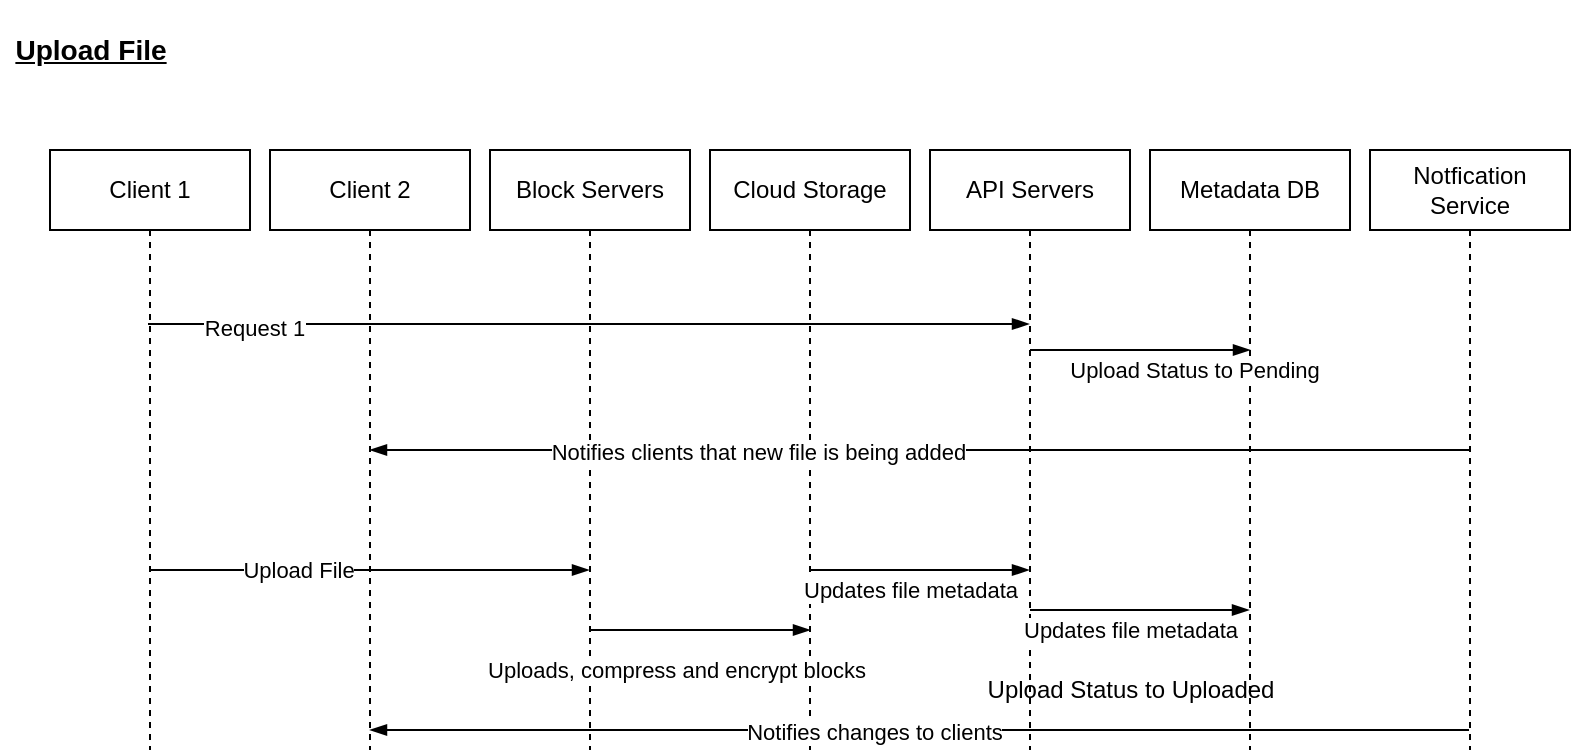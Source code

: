 <mxfile version="20.0.1" type="device" pages="2"><diagram id="kgpKYQtTHZ0yAKxKKP6v" name="Page-1"><mxGraphModel dx="946" dy="1714" grid="1" gridSize="10" guides="1" tooltips="1" connect="1" arrows="1" fold="1" page="1" pageScale="1" pageWidth="850" pageHeight="1100" math="0" shadow="0"><root><mxCell id="0"/><mxCell id="1" parent="0"/><mxCell id="G847AgMAGvxUblZ2_MiP-1" value="Client 1" style="shape=umlLifeline;perimeter=lifelinePerimeter;whiteSpace=wrap;html=1;container=1;collapsible=0;recursiveResize=0;outlineConnect=0;" vertex="1" parent="1"><mxGeometry x="30" y="60" width="100" height="300" as="geometry"/></mxCell><mxCell id="G847AgMAGvxUblZ2_MiP-16" value="" style="edgeStyle=elbowEdgeStyle;fontSize=12;html=1;endArrow=blockThin;endFill=1;rounded=0;" edge="1" parent="G847AgMAGvxUblZ2_MiP-1" target="G847AgMAGvxUblZ2_MiP-4"><mxGeometry width="160" relative="1" as="geometry"><mxPoint x="50" y="210" as="sourcePoint"/><mxPoint x="210" y="210" as="targetPoint"/><Array as="points"><mxPoint x="190" y="210"/></Array></mxGeometry></mxCell><mxCell id="G847AgMAGvxUblZ2_MiP-17" value="Upload File" style="edgeLabel;html=1;align=center;verticalAlign=middle;resizable=0;points=[];" vertex="1" connectable="0" parent="G847AgMAGvxUblZ2_MiP-16"><mxGeometry x="-0.326" relative="1" as="geometry"><mxPoint as="offset"/></mxGeometry></mxCell><mxCell id="G847AgMAGvxUblZ2_MiP-2" value="&lt;h3&gt;&lt;u&gt;Upload File&lt;/u&gt;&lt;/h3&gt;" style="text;html=1;align=center;verticalAlign=middle;resizable=0;points=[];autosize=1;strokeColor=none;fillColor=none;" vertex="1" parent="1"><mxGeometry x="5" y="-15" width="90" height="50" as="geometry"/></mxCell><mxCell id="G847AgMAGvxUblZ2_MiP-3" value="Client 2" style="shape=umlLifeline;perimeter=lifelinePerimeter;whiteSpace=wrap;html=1;container=1;collapsible=0;recursiveResize=0;outlineConnect=0;" vertex="1" parent="1"><mxGeometry x="140" y="60" width="100" height="300" as="geometry"/></mxCell><mxCell id="G847AgMAGvxUblZ2_MiP-9" value="" style="edgeStyle=elbowEdgeStyle;fontSize=12;html=1;endArrow=blockThin;endFill=1;rounded=0;" edge="1" parent="G847AgMAGvxUblZ2_MiP-3" target="G847AgMAGvxUblZ2_MiP-6"><mxGeometry width="160" relative="1" as="geometry"><mxPoint x="-61" y="87" as="sourcePoint"/><mxPoint x="99" y="87" as="targetPoint"/><Array as="points"><mxPoint x="350" y="100"/></Array></mxGeometry></mxCell><mxCell id="G847AgMAGvxUblZ2_MiP-15" value="Request 1" style="edgeLabel;html=1;align=center;verticalAlign=middle;resizable=0;points=[];" vertex="1" connectable="0" parent="G847AgMAGvxUblZ2_MiP-9"><mxGeometry x="-0.759" y="-2" relative="1" as="geometry"><mxPoint as="offset"/></mxGeometry></mxCell><mxCell id="G847AgMAGvxUblZ2_MiP-4" value="Block Servers" style="shape=umlLifeline;perimeter=lifelinePerimeter;whiteSpace=wrap;html=1;container=1;collapsible=0;recursiveResize=0;outlineConnect=0;" vertex="1" parent="1"><mxGeometry x="250" y="60" width="100" height="300" as="geometry"/></mxCell><mxCell id="G847AgMAGvxUblZ2_MiP-5" value="Cloud Storage" style="shape=umlLifeline;perimeter=lifelinePerimeter;whiteSpace=wrap;html=1;container=1;collapsible=0;recursiveResize=0;outlineConnect=0;" vertex="1" parent="1"><mxGeometry x="360" y="60" width="100" height="300" as="geometry"/></mxCell><mxCell id="G847AgMAGvxUblZ2_MiP-18" value="" style="edgeStyle=elbowEdgeStyle;fontSize=12;html=1;endArrow=blockThin;endFill=1;rounded=0;" edge="1" parent="G847AgMAGvxUblZ2_MiP-5" source="G847AgMAGvxUblZ2_MiP-4"><mxGeometry width="160" relative="1" as="geometry"><mxPoint x="-110" y="240" as="sourcePoint"/><mxPoint x="50" y="240" as="targetPoint"/><Array as="points"><mxPoint x="-10" y="240"/></Array></mxGeometry></mxCell><mxCell id="G847AgMAGvxUblZ2_MiP-19" value="Uploads, compress and encrypt blocks" style="edgeLabel;html=1;align=center;verticalAlign=middle;resizable=0;points=[];" vertex="1" connectable="0" parent="G847AgMAGvxUblZ2_MiP-18"><mxGeometry x="-0.249" relative="1" as="geometry"><mxPoint x="1" y="20" as="offset"/></mxGeometry></mxCell><mxCell id="G847AgMAGvxUblZ2_MiP-20" value="" style="edgeStyle=elbowEdgeStyle;fontSize=12;html=1;endArrow=blockThin;endFill=1;rounded=0;" edge="1" parent="G847AgMAGvxUblZ2_MiP-5" target="G847AgMAGvxUblZ2_MiP-6"><mxGeometry width="160" relative="1" as="geometry"><mxPoint x="50" y="210" as="sourcePoint"/><mxPoint x="210" y="210" as="targetPoint"/><Array as="points"><mxPoint x="100" y="210"/></Array></mxGeometry></mxCell><mxCell id="G847AgMAGvxUblZ2_MiP-21" value="Updates file metadata" style="edgeLabel;html=1;align=center;verticalAlign=middle;resizable=0;points=[];" vertex="1" connectable="0" parent="G847AgMAGvxUblZ2_MiP-20"><mxGeometry x="-0.397" y="2" relative="1" as="geometry"><mxPoint x="17" y="12" as="offset"/></mxGeometry></mxCell><mxCell id="G847AgMAGvxUblZ2_MiP-6" value="API Servers" style="shape=umlLifeline;perimeter=lifelinePerimeter;whiteSpace=wrap;html=1;container=1;collapsible=0;recursiveResize=0;outlineConnect=0;" vertex="1" parent="1"><mxGeometry x="470" y="60" width="100" height="300" as="geometry"/></mxCell><mxCell id="G847AgMAGvxUblZ2_MiP-7" value="Metadata DB" style="shape=umlLifeline;perimeter=lifelinePerimeter;whiteSpace=wrap;html=1;container=1;collapsible=0;recursiveResize=0;outlineConnect=0;" vertex="1" parent="1"><mxGeometry x="580" y="60" width="100" height="300" as="geometry"/></mxCell><mxCell id="G847AgMAGvxUblZ2_MiP-11" value="" style="edgeStyle=elbowEdgeStyle;fontSize=12;html=1;endArrow=blockThin;endFill=1;rounded=0;" edge="1" parent="G847AgMAGvxUblZ2_MiP-7" source="G847AgMAGvxUblZ2_MiP-6"><mxGeometry width="160" relative="1" as="geometry"><mxPoint x="-50" y="100" as="sourcePoint"/><mxPoint x="50" y="100" as="targetPoint"/><Array as="points"><mxPoint x="-30" y="120"/></Array></mxGeometry></mxCell><mxCell id="G847AgMAGvxUblZ2_MiP-12" value="Upload Status to Pending" style="edgeLabel;html=1;align=center;verticalAlign=middle;resizable=0;points=[];" vertex="1" connectable="0" parent="G847AgMAGvxUblZ2_MiP-11"><mxGeometry x="-0.231" y="1" relative="1" as="geometry"><mxPoint x="39" y="11" as="offset"/></mxGeometry></mxCell><mxCell id="G847AgMAGvxUblZ2_MiP-22" value="" style="edgeStyle=elbowEdgeStyle;fontSize=12;html=1;endArrow=blockThin;endFill=1;rounded=0;" edge="1" parent="G847AgMAGvxUblZ2_MiP-7"><mxGeometry width="160" relative="1" as="geometry"><mxPoint x="-60" y="230" as="sourcePoint"/><mxPoint x="49.5" y="230" as="targetPoint"/><Array as="points"><mxPoint x="-10" y="230"/></Array></mxGeometry></mxCell><mxCell id="G847AgMAGvxUblZ2_MiP-23" value="Updates file metadata" style="edgeLabel;html=1;align=center;verticalAlign=middle;resizable=0;points=[];" vertex="1" connectable="0" parent="G847AgMAGvxUblZ2_MiP-22"><mxGeometry x="-0.397" y="2" relative="1" as="geometry"><mxPoint x="17" y="12" as="offset"/></mxGeometry></mxCell><mxCell id="G847AgMAGvxUblZ2_MiP-8" value="Notfication Service" style="shape=umlLifeline;perimeter=lifelinePerimeter;whiteSpace=wrap;html=1;container=1;collapsible=0;recursiveResize=0;outlineConnect=0;" vertex="1" parent="1"><mxGeometry x="690" y="60" width="100" height="300" as="geometry"/></mxCell><mxCell id="G847AgMAGvxUblZ2_MiP-13" value="" style="edgeStyle=elbowEdgeStyle;fontSize=12;html=1;endArrow=blockThin;endFill=1;rounded=0;" edge="1" parent="1" source="G847AgMAGvxUblZ2_MiP-8" target="G847AgMAGvxUblZ2_MiP-3"><mxGeometry width="160" relative="1" as="geometry"><mxPoint x="340" y="290" as="sourcePoint"/><mxPoint x="500" y="290" as="targetPoint"/></mxGeometry></mxCell><mxCell id="G847AgMAGvxUblZ2_MiP-14" value="Notifies clients that new file is being added" style="edgeLabel;html=1;align=center;verticalAlign=middle;resizable=0;points=[];" vertex="1" connectable="0" parent="G847AgMAGvxUblZ2_MiP-13"><mxGeometry x="0.293" y="1" relative="1" as="geometry"><mxPoint as="offset"/></mxGeometry></mxCell><mxCell id="G847AgMAGvxUblZ2_MiP-24" value="Upload Status to Uploaded" style="text;html=1;align=center;verticalAlign=middle;resizable=0;points=[];autosize=1;strokeColor=none;fillColor=none;" vertex="1" parent="1"><mxGeometry x="490" y="320" width="160" height="20" as="geometry"/></mxCell><mxCell id="G847AgMAGvxUblZ2_MiP-25" value="" style="edgeStyle=elbowEdgeStyle;fontSize=12;html=1;endArrow=blockThin;endFill=1;rounded=0;" edge="1" parent="1" source="G847AgMAGvxUblZ2_MiP-8" target="G847AgMAGvxUblZ2_MiP-3"><mxGeometry width="160" relative="1" as="geometry"><mxPoint x="550" y="400" as="sourcePoint"/><mxPoint x="70" y="370" as="targetPoint"/><Array as="points"><mxPoint x="550" y="350"/><mxPoint x="190" y="360"/><mxPoint x="700" y="330"/></Array></mxGeometry></mxCell><mxCell id="G847AgMAGvxUblZ2_MiP-26" value="Notifies changes to clients" style="edgeLabel;html=1;align=center;verticalAlign=middle;resizable=0;points=[];" vertex="1" connectable="0" parent="G847AgMAGvxUblZ2_MiP-25"><mxGeometry x="0.082" y="1" relative="1" as="geometry"><mxPoint as="offset"/></mxGeometry></mxCell></root></mxGraphModel></diagram><diagram id="CrfeWsPURcA1vlrR0RFW" name="Page-2"><mxGraphModel dx="946" dy="1714" grid="1" gridSize="10" guides="1" tooltips="1" connect="1" arrows="1" fold="1" page="1" pageScale="1" pageWidth="850" pageHeight="1100" math="0" shadow="0"><root><mxCell id="0"/><mxCell id="1" parent="0"/><mxCell id="wQ3cN_IGkqFwpMIb6k51-1" value="Client 2" style="shape=umlLifeline;perimeter=lifelinePerimeter;whiteSpace=wrap;html=1;container=1;collapsible=0;recursiveResize=0;outlineConnect=0;" vertex="1" parent="1"><mxGeometry x="30" y="60" width="100" height="300" as="geometry"/></mxCell><mxCell id="wQ3cN_IGkqFwpMIb6k51-26" value="" style="edgeStyle=elbowEdgeStyle;fontSize=12;html=1;endArrow=blockThin;endFill=1;rounded=0;" edge="1" parent="wQ3cN_IGkqFwpMIb6k51-1" target="wQ3cN_IGkqFwpMIb6k51-13"><mxGeometry width="160" relative="1" as="geometry"><mxPoint x="50" y="80" as="sourcePoint"/><mxPoint x="210" y="80" as="targetPoint"/><Array as="points"><mxPoint x="410" y="80"/></Array></mxGeometry></mxCell><mxCell id="wQ3cN_IGkqFwpMIb6k51-27" value="Fetch file metadata" style="edgeLabel;html=1;align=center;verticalAlign=middle;resizable=0;points=[];" vertex="1" connectable="0" parent="wQ3cN_IGkqFwpMIb6k51-26"><mxGeometry x="-0.24" y="2" relative="1" as="geometry"><mxPoint y="1" as="offset"/></mxGeometry></mxCell><mxCell id="wQ3cN_IGkqFwpMIb6k51-41" value="" style="edgeStyle=elbowEdgeStyle;fontSize=12;html=1;endArrow=blockThin;endFill=1;rounded=0;" edge="1" parent="wQ3cN_IGkqFwpMIb6k51-1"><mxGeometry width="160" relative="1" as="geometry"><mxPoint x="210" y="270" as="sourcePoint"/><mxPoint x="60" y="270" as="targetPoint"/><Array as="points"><mxPoint x="140.5" y="270"/></Array></mxGeometry></mxCell><mxCell id="wQ3cN_IGkqFwpMIb6k51-42" value="Return&amp;nbsp; Blocks" style="edgeLabel;html=1;align=center;verticalAlign=middle;resizable=0;points=[];" vertex="1" connectable="0" parent="wQ3cN_IGkqFwpMIb6k51-41"><mxGeometry x="0.129" y="4" relative="1" as="geometry"><mxPoint x="6" y="1" as="offset"/></mxGeometry></mxCell><mxCell id="wQ3cN_IGkqFwpMIb6k51-7" value="Block Servers" style="shape=umlLifeline;perimeter=lifelinePerimeter;whiteSpace=wrap;html=1;container=1;collapsible=0;recursiveResize=0;outlineConnect=0;" vertex="1" parent="1"><mxGeometry x="210" y="60" width="100" height="300" as="geometry"/></mxCell><mxCell id="wQ3cN_IGkqFwpMIb6k51-8" value="Cloud Storage" style="shape=umlLifeline;perimeter=lifelinePerimeter;whiteSpace=wrap;html=1;container=1;collapsible=0;recursiveResize=0;outlineConnect=0;" vertex="1" parent="1"><mxGeometry x="360" y="60" width="100" height="300" as="geometry"/></mxCell><mxCell id="wQ3cN_IGkqFwpMIb6k51-13" value="API Servers" style="shape=umlLifeline;perimeter=lifelinePerimeter;whiteSpace=wrap;html=1;container=1;collapsible=0;recursiveResize=0;outlineConnect=0;" vertex="1" parent="1"><mxGeometry x="470" y="60" width="100" height="300" as="geometry"/></mxCell><mxCell id="wQ3cN_IGkqFwpMIb6k51-28" value="" style="edgeStyle=elbowEdgeStyle;fontSize=12;html=1;endArrow=blockThin;endFill=1;rounded=0;" edge="1" parent="wQ3cN_IGkqFwpMIb6k51-13" source="wQ3cN_IGkqFwpMIb6k51-13"><mxGeometry width="160" relative="1" as="geometry"><mxPoint x="70" y="100" as="sourcePoint"/><mxPoint x="160" y="100" as="targetPoint"/><Array as="points"><mxPoint x="80" y="100"/></Array></mxGeometry></mxCell><mxCell id="wQ3cN_IGkqFwpMIb6k51-29" value="Get changes" style="edgeLabel;html=1;align=center;verticalAlign=middle;resizable=0;points=[];" vertex="1" connectable="0" parent="wQ3cN_IGkqFwpMIb6k51-28"><mxGeometry x="-0.176" y="3" relative="1" as="geometry"><mxPoint x="1" y="1" as="offset"/></mxGeometry></mxCell><mxCell id="wQ3cN_IGkqFwpMIb6k51-14" value="Metadata DB" style="shape=umlLifeline;perimeter=lifelinePerimeter;whiteSpace=wrap;html=1;container=1;collapsible=0;recursiveResize=0;outlineConnect=0;" vertex="1" parent="1"><mxGeometry x="580" y="60" width="100" height="300" as="geometry"/></mxCell><mxCell id="wQ3cN_IGkqFwpMIb6k51-19" value="Notfication Service" style="shape=umlLifeline;perimeter=lifelinePerimeter;whiteSpace=wrap;html=1;container=1;collapsible=0;recursiveResize=0;outlineConnect=0;" vertex="1" parent="1"><mxGeometry x="690" y="60" width="100" height="300" as="geometry"/></mxCell><mxCell id="wQ3cN_IGkqFwpMIb6k51-25" value="&lt;h3&gt;&lt;u&gt;Download File&lt;/u&gt;&lt;/h3&gt;" style="text;html=1;align=center;verticalAlign=middle;resizable=0;points=[];autosize=1;strokeColor=none;fillColor=none;" vertex="1" parent="1"><mxGeometry x="5" y="-5" width="110" height="50" as="geometry"/></mxCell><mxCell id="wQ3cN_IGkqFwpMIb6k51-30" value="" style="edgeStyle=elbowEdgeStyle;fontSize=12;html=1;endArrow=blockThin;endFill=1;rounded=0;" edge="1" parent="1" source="wQ3cN_IGkqFwpMIb6k51-14" target="wQ3cN_IGkqFwpMIb6k51-13"><mxGeometry width="160" relative="1" as="geometry"><mxPoint x="529.5" y="190" as="sourcePoint"/><mxPoint x="640" y="190" as="targetPoint"/><Array as="points"><mxPoint x="610" y="180"/><mxPoint x="560" y="190"/></Array></mxGeometry></mxCell><mxCell id="wQ3cN_IGkqFwpMIb6k51-31" value="return changes" style="edgeLabel;html=1;align=center;verticalAlign=middle;resizable=0;points=[];" vertex="1" connectable="0" parent="wQ3cN_IGkqFwpMIb6k51-30"><mxGeometry x="-0.176" y="3" relative="1" as="geometry"><mxPoint x="-14" y="-3" as="offset"/></mxGeometry></mxCell><mxCell id="wQ3cN_IGkqFwpMIb6k51-32" value="" style="edgeStyle=elbowEdgeStyle;fontSize=12;html=1;endArrow=blockThin;endFill=1;rounded=0;" edge="1" parent="1" source="wQ3cN_IGkqFwpMIb6k51-13" target="wQ3cN_IGkqFwpMIb6k51-1"><mxGeometry width="160" relative="1" as="geometry"><mxPoint x="340" y="230" as="sourcePoint"/><mxPoint x="500" y="230" as="targetPoint"/></mxGeometry></mxCell><mxCell id="wQ3cN_IGkqFwpMIb6k51-33" value="Return changes" style="edgeLabel;html=1;align=center;verticalAlign=middle;resizable=0;points=[];" vertex="1" connectable="0" parent="wQ3cN_IGkqFwpMIb6k51-32"><mxGeometry x="-0.325" y="2" relative="1" as="geometry"><mxPoint x="1" as="offset"/></mxGeometry></mxCell><mxCell id="wQ3cN_IGkqFwpMIb6k51-34" value="" style="edgeStyle=elbowEdgeStyle;fontSize=12;html=1;endArrow=blockThin;endFill=1;rounded=0;" edge="1" parent="1" target="wQ3cN_IGkqFwpMIb6k51-7"><mxGeometry width="160" relative="1" as="geometry"><mxPoint x="80" y="260" as="sourcePoint"/><mxPoint x="240" y="260" as="targetPoint"/><Array as="points"><mxPoint x="200" y="260"/></Array></mxGeometry></mxCell><mxCell id="wQ3cN_IGkqFwpMIb6k51-35" value="Download File" style="edgeLabel;html=1;align=center;verticalAlign=middle;resizable=0;points=[];" vertex="1" connectable="0" parent="wQ3cN_IGkqFwpMIb6k51-34"><mxGeometry x="-0.153" y="2" relative="1" as="geometry"><mxPoint y="1" as="offset"/></mxGeometry></mxCell><mxCell id="wQ3cN_IGkqFwpMIb6k51-36" value="" style="edgeStyle=elbowEdgeStyle;fontSize=12;html=1;endArrow=blockThin;endFill=1;rounded=0;" edge="1" parent="1"><mxGeometry width="160" relative="1" as="geometry"><mxPoint x="260" y="280" as="sourcePoint"/><mxPoint x="400" y="280" as="targetPoint"/></mxGeometry></mxCell><mxCell id="wQ3cN_IGkqFwpMIb6k51-37" value="Download Blocks" style="edgeLabel;html=1;align=center;verticalAlign=middle;resizable=0;points=[];" vertex="1" connectable="0" parent="wQ3cN_IGkqFwpMIb6k51-36"><mxGeometry x="0.129" y="4" relative="1" as="geometry"><mxPoint y="1" as="offset"/></mxGeometry></mxCell><mxCell id="wQ3cN_IGkqFwpMIb6k51-39" value="" style="edgeStyle=elbowEdgeStyle;fontSize=12;html=1;endArrow=blockThin;endFill=1;rounded=0;" edge="1" parent="1" source="wQ3cN_IGkqFwpMIb6k51-8" target="wQ3cN_IGkqFwpMIb6k51-7"><mxGeometry width="160" relative="1" as="geometry"><mxPoint x="280" y="360" as="sourcePoint"/><mxPoint x="420" y="360" as="targetPoint"/><Array as="points"><mxPoint x="340" y="320"/></Array></mxGeometry></mxCell><mxCell id="wQ3cN_IGkqFwpMIb6k51-40" value="Return&amp;nbsp; Blocks" style="edgeLabel;html=1;align=center;verticalAlign=middle;resizable=0;points=[];" vertex="1" connectable="0" parent="wQ3cN_IGkqFwpMIb6k51-39"><mxGeometry x="0.129" y="4" relative="1" as="geometry"><mxPoint x="6" y="1" as="offset"/></mxGeometry></mxCell></root></mxGraphModel></diagram></mxfile>